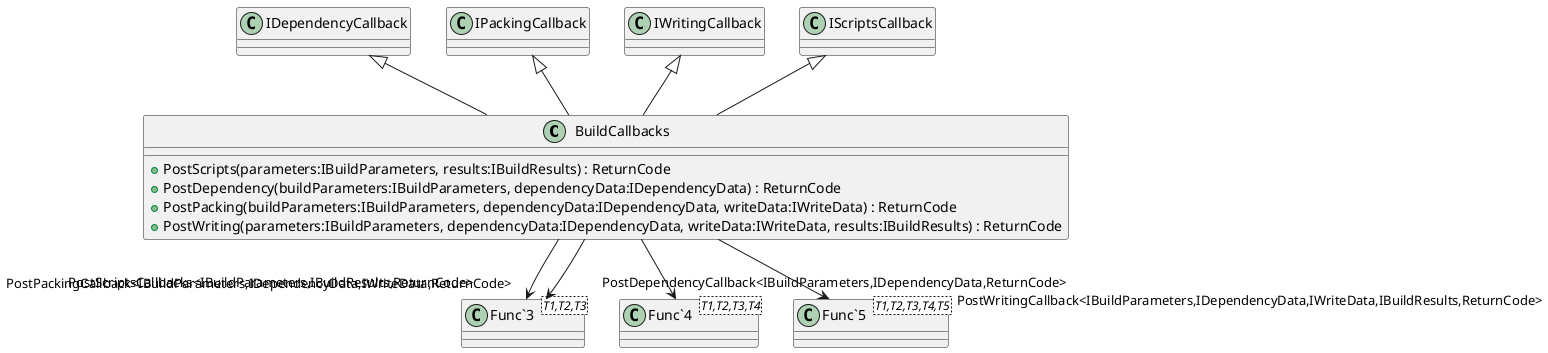 @startuml
class BuildCallbacks {
    + PostScripts(parameters:IBuildParameters, results:IBuildResults) : ReturnCode
    + PostDependency(buildParameters:IBuildParameters, dependencyData:IDependencyData) : ReturnCode
    + PostPacking(buildParameters:IBuildParameters, dependencyData:IDependencyData, writeData:IWriteData) : ReturnCode
    + PostWriting(parameters:IBuildParameters, dependencyData:IDependencyData, writeData:IWriteData, results:IBuildResults) : ReturnCode
}
class "Func`3"<T1,T2,T3> {
}
class "Func`4"<T1,T2,T3,T4> {
}
class "Func`5"<T1,T2,T3,T4,T5> {
}
IDependencyCallback <|-- BuildCallbacks
IPackingCallback <|-- BuildCallbacks
IWritingCallback <|-- BuildCallbacks
IScriptsCallback <|-- BuildCallbacks
BuildCallbacks --> "PostScriptsCallbacks<IBuildParameters,IBuildResults,ReturnCode>" "Func`3"
BuildCallbacks --> "PostDependencyCallback<IBuildParameters,IDependencyData,ReturnCode>" "Func`3"
BuildCallbacks --> "PostPackingCallback<IBuildParameters,IDependencyData,IWriteData,ReturnCode>" "Func`4"
BuildCallbacks --> "PostWritingCallback<IBuildParameters,IDependencyData,IWriteData,IBuildResults,ReturnCode>" "Func`5"
@enduml
